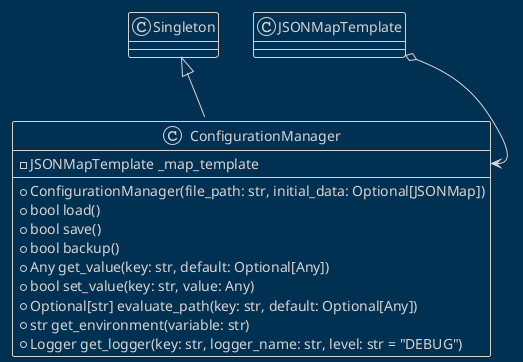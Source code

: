 @startuml ConfigurationManager
!theme blueprint

' docs/puml/manager/ConfigurationManager.puml

class ConfigurationManager extends Singleton {
    ' Singleton class for managing configuration data.
    ' JSONMap = Dict[str, Any]
    - JSONMapTemplate _map_template
    + ConfigurationManager(file_path: str, initial_data: Optional[JSONMap])
    ' Load configuration data from the file.
    + bool load()
    ' Save configuration data to the file.
    + bool save()
    ' Create a backup of the configuration file.
    + bool backup()
    ' Get a configuration value based on the provided key.
    + Any get_value(key: str, default: Optional[Any])
    ' Set a configuration value for the provided key.
    + bool set_value(key: str, value: Any)
    ' Evaluate a configuration path based on the provided key.
    + Optional[str] evaluate_path(key: str, default: Optional[Any])
    ' Get the value of an environment variable.
    + str get_environment(variable: str)
    ' Get a logger instance with specified configuration.
    + Logger get_logger(key: str, logger_name: str, level: str = "DEBUG")
}

JSONMapTemplate o--> ConfigurationManager::_map_template
@enduml
